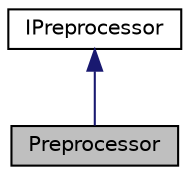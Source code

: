 digraph "Preprocessor"
{
  edge [fontname="Helvetica",fontsize="10",labelfontname="Helvetica",labelfontsize="10"];
  node [fontname="Helvetica",fontsize="10",shape=record];
  Node1 [label="Preprocessor",height=0.2,width=0.4,color="black", fillcolor="grey75", style="filled" fontcolor="black"];
  Node2 -> Node1 [dir="back",color="midnightblue",fontsize="10",style="solid",fontname="Helvetica"];
  Node2 [label="IPreprocessor",height=0.2,width=0.4,color="black", fillcolor="white", style="filled",URL="$class_i_preprocessor.html",tooltip="The IPreprocessor class is an interface for doing preprocessing on an image. "];
}
